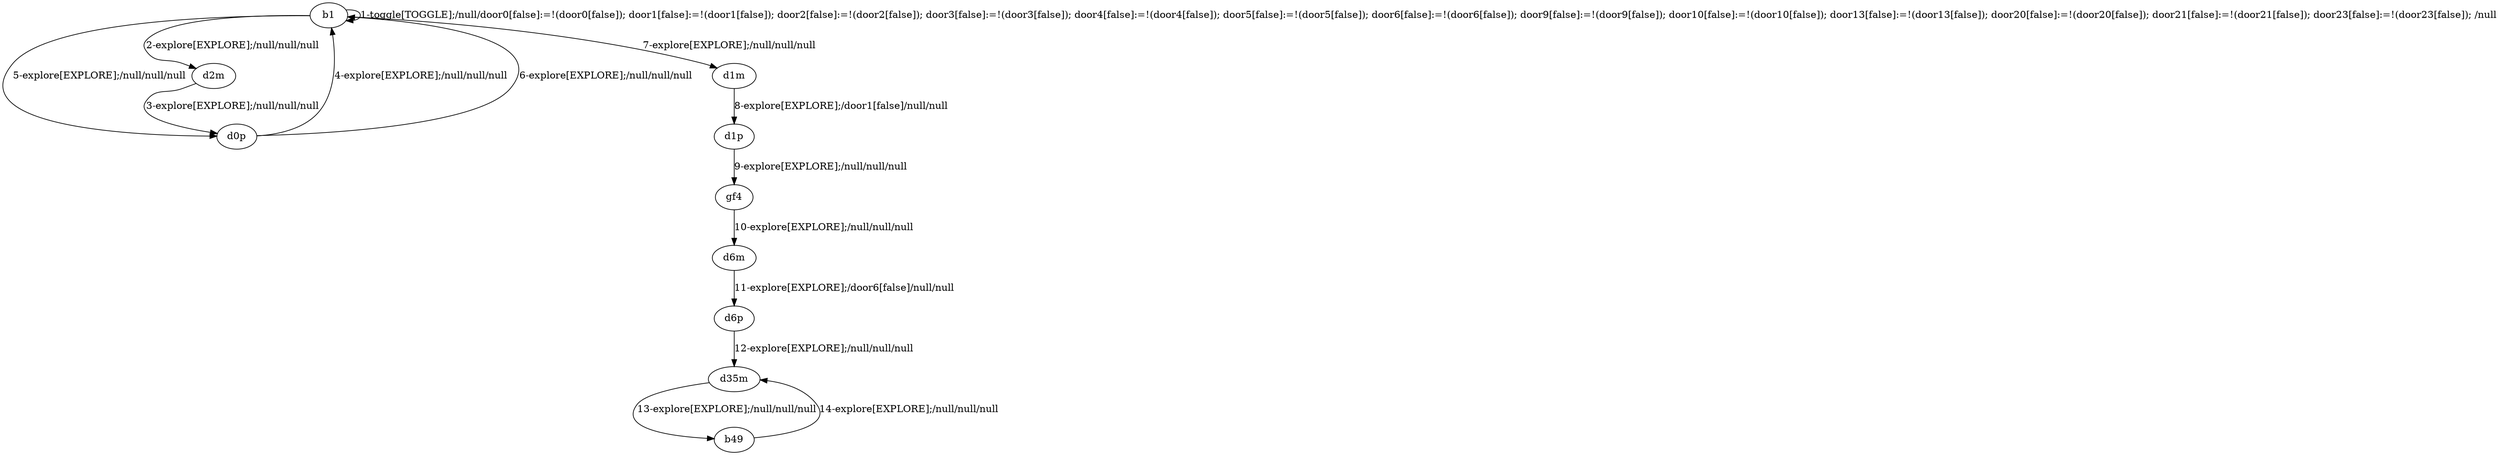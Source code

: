 # Total number of goals covered by this test: 1
# b49 --> d35m

digraph g {
"b1" -> "b1" [label = "1-toggle[TOGGLE];/null/door0[false]:=!(door0[false]); door1[false]:=!(door1[false]); door2[false]:=!(door2[false]); door3[false]:=!(door3[false]); door4[false]:=!(door4[false]); door5[false]:=!(door5[false]); door6[false]:=!(door6[false]); door9[false]:=!(door9[false]); door10[false]:=!(door10[false]); door13[false]:=!(door13[false]); door20[false]:=!(door20[false]); door21[false]:=!(door21[false]); door23[false]:=!(door23[false]); /null"];
"b1" -> "d2m" [label = "2-explore[EXPLORE];/null/null/null"];
"d2m" -> "d0p" [label = "3-explore[EXPLORE];/null/null/null"];
"d0p" -> "b1" [label = "4-explore[EXPLORE];/null/null/null"];
"b1" -> "d0p" [label = "5-explore[EXPLORE];/null/null/null"];
"d0p" -> "b1" [label = "6-explore[EXPLORE];/null/null/null"];
"b1" -> "d1m" [label = "7-explore[EXPLORE];/null/null/null"];
"d1m" -> "d1p" [label = "8-explore[EXPLORE];/door1[false]/null/null"];
"d1p" -> "gf4" [label = "9-explore[EXPLORE];/null/null/null"];
"gf4" -> "d6m" [label = "10-explore[EXPLORE];/null/null/null"];
"d6m" -> "d6p" [label = "11-explore[EXPLORE];/door6[false]/null/null"];
"d6p" -> "d35m" [label = "12-explore[EXPLORE];/null/null/null"];
"d35m" -> "b49" [label = "13-explore[EXPLORE];/null/null/null"];
"b49" -> "d35m" [label = "14-explore[EXPLORE];/null/null/null"];
}